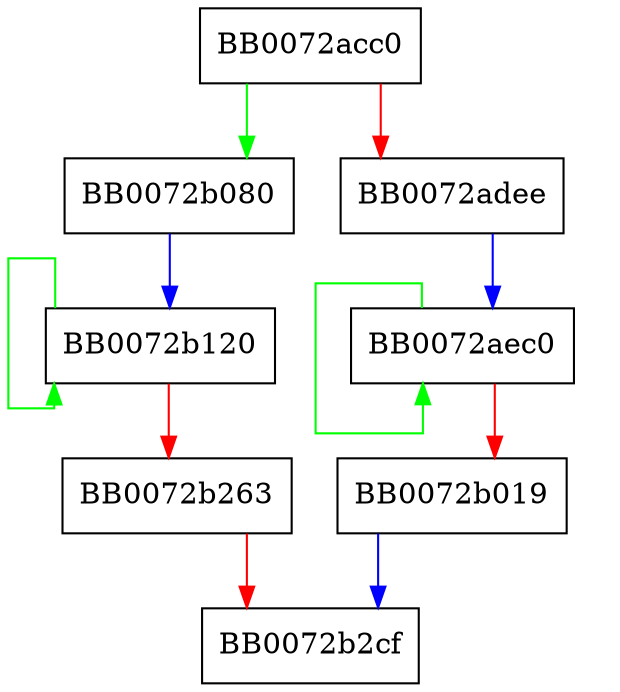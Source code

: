 digraph rsaz_512_mul_gather4 {
  node [shape="box"];
  graph [splines=ortho];
  BB0072acc0 -> BB0072b080 [color="green"];
  BB0072acc0 -> BB0072adee [color="red"];
  BB0072adee -> BB0072aec0 [color="blue"];
  BB0072aec0 -> BB0072aec0 [color="green"];
  BB0072aec0 -> BB0072b019 [color="red"];
  BB0072b019 -> BB0072b2cf [color="blue"];
  BB0072b080 -> BB0072b120 [color="blue"];
  BB0072b120 -> BB0072b120 [color="green"];
  BB0072b120 -> BB0072b263 [color="red"];
  BB0072b263 -> BB0072b2cf [color="red"];
}